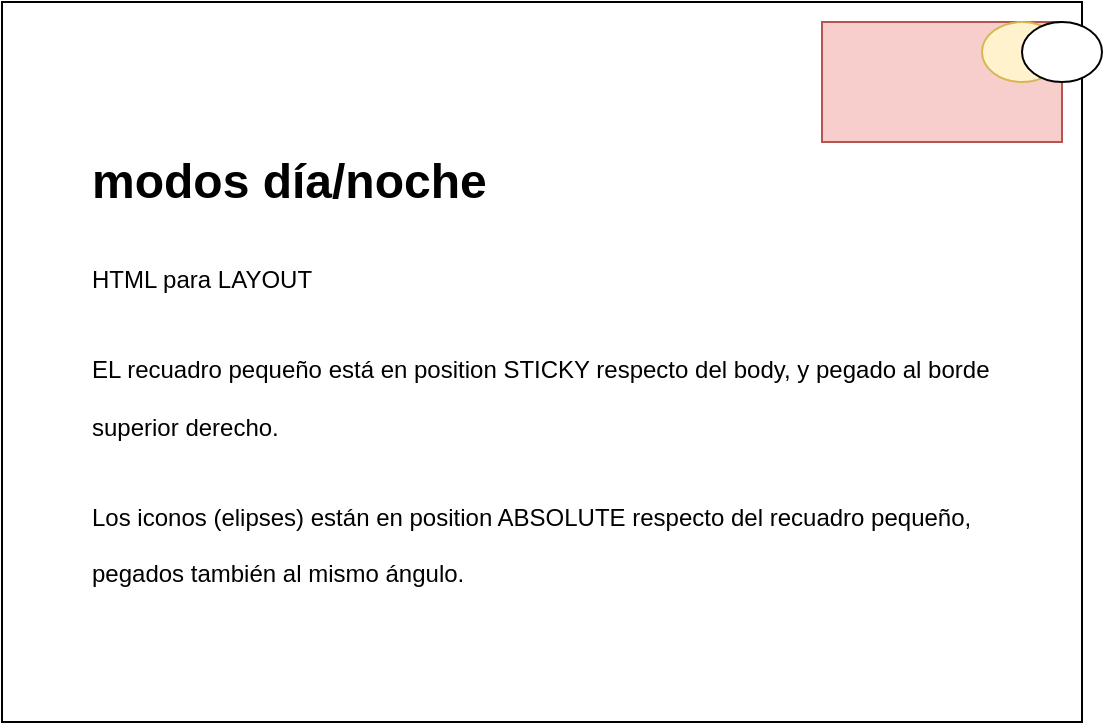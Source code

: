 <mxfile version="21.2.8" type="device">
  <diagram name="Página-1" id="uIIgmr3KXgghbpjS0FMc">
    <mxGraphModel dx="864" dy="556" grid="1" gridSize="10" guides="1" tooltips="1" connect="1" arrows="1" fold="1" page="1" pageScale="1" pageWidth="827" pageHeight="1169" math="0" shadow="0">
      <root>
        <mxCell id="0" />
        <mxCell id="1" parent="0" />
        <mxCell id="lc8E71q1K3zPD8nc9mHi-1" value="" style="rounded=0;whiteSpace=wrap;html=1;" parent="1" vertex="1">
          <mxGeometry x="230" y="80" width="540" height="360" as="geometry" />
        </mxCell>
        <mxCell id="lc8E71q1K3zPD8nc9mHi-5" value="" style="rounded=0;whiteSpace=wrap;html=1;fillColor=#f8cecc;strokeColor=#b85450;" parent="1" vertex="1">
          <mxGeometry x="640" y="90" width="120" height="60" as="geometry" />
        </mxCell>
        <mxCell id="lc8E71q1K3zPD8nc9mHi-2" value="" style="ellipse;whiteSpace=wrap;html=1;fillColor=#fff2cc;strokeColor=#d6b656;" parent="1" vertex="1">
          <mxGeometry x="720" y="90" width="40" height="30" as="geometry" />
        </mxCell>
        <mxCell id="lc8E71q1K3zPD8nc9mHi-3" value="" style="ellipse;whiteSpace=wrap;html=1;" parent="1" vertex="1">
          <mxGeometry x="740" y="90" width="40" height="30" as="geometry" />
        </mxCell>
        <mxCell id="lc8E71q1K3zPD8nc9mHi-6" value="&lt;h1&gt;&lt;span style=&quot;background-color: initial;&quot;&gt;modos día/noche&lt;/span&gt;&lt;/h1&gt;&lt;h1&gt;&lt;span style=&quot;background-color: initial; font-size: 12px; font-weight: normal;&quot;&gt;HTML para LAYOUT&lt;/span&gt;&lt;/h1&gt;&lt;h1&gt;&lt;span style=&quot;background-color: initial; font-size: 12px; font-weight: normal;&quot;&gt;EL recuadro pequeño está en position STICKY respecto del body, y pegado al borde superior derecho.&lt;/span&gt;&lt;/h1&gt;&lt;h1&gt;&lt;span style=&quot;background-color: initial; font-size: 12px; font-weight: normal;&quot;&gt;Los iconos (elipses) están en position ABSOLUTE respecto del recuadro pequeño, pegados también al mismo ángulo.&lt;/span&gt;&lt;br&gt;&lt;/h1&gt;" style="text;html=1;strokeColor=none;fillColor=none;spacing=5;spacingTop=-20;whiteSpace=wrap;overflow=hidden;rounded=0;" parent="1" vertex="1">
          <mxGeometry x="270" y="150" width="470" height="250" as="geometry" />
        </mxCell>
      </root>
    </mxGraphModel>
  </diagram>
</mxfile>
